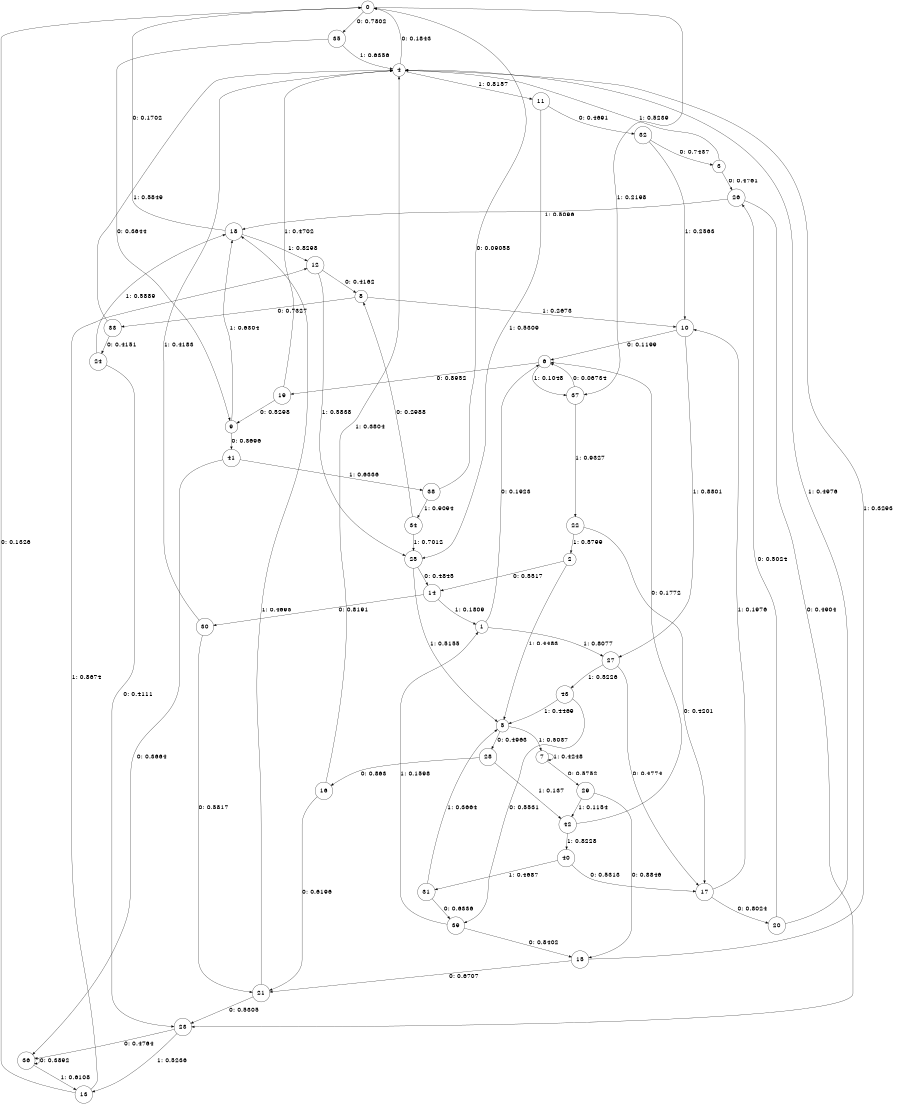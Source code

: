 digraph "ch1randomL8" {
size = "6,8.5";
ratio = "fill";
node [shape = circle];
node [fontsize = 24];
edge [fontsize = 24];
0 -> 35 [label = "0: 0.7802   "];
0 -> 37 [label = "1: 0.2198   "];
1 -> 6 [label = "0: 0.1923   "];
1 -> 27 [label = "1: 0.8077   "];
2 -> 14 [label = "0: 0.5517   "];
2 -> 5 [label = "1: 0.4483   "];
3 -> 26 [label = "0: 0.4761   "];
3 -> 4 [label = "1: 0.5239   "];
4 -> 0 [label = "0: 0.1843   "];
4 -> 11 [label = "1: 0.8157   "];
5 -> 28 [label = "0: 0.4963   "];
5 -> 7 [label = "1: 0.5037   "];
6 -> 19 [label = "0: 0.8952   "];
6 -> 37 [label = "1: 0.1048   "];
7 -> 29 [label = "0: 0.5752   "];
7 -> 7 [label = "1: 0.4248   "];
8 -> 33 [label = "0: 0.7327   "];
8 -> 10 [label = "1: 0.2673   "];
9 -> 41 [label = "0: 0.3696   "];
9 -> 18 [label = "1: 0.6304   "];
10 -> 6 [label = "0: 0.1199   "];
10 -> 27 [label = "1: 0.8801   "];
11 -> 32 [label = "0: 0.4691   "];
11 -> 25 [label = "1: 0.5309   "];
12 -> 8 [label = "0: 0.4162   "];
12 -> 25 [label = "1: 0.5838   "];
13 -> 0 [label = "0: 0.1326   "];
13 -> 12 [label = "1: 0.8674   "];
14 -> 30 [label = "0: 0.8191   "];
14 -> 1 [label = "1: 0.1809   "];
15 -> 21 [label = "0: 0.6707   "];
15 -> 4 [label = "1: 0.3293   "];
16 -> 21 [label = "0: 0.6196   "];
16 -> 4 [label = "1: 0.3804   "];
17 -> 20 [label = "0: 0.8024   "];
17 -> 10 [label = "1: 0.1976   "];
18 -> 0 [label = "0: 0.1702   "];
18 -> 12 [label = "1: 0.8298   "];
19 -> 9 [label = "0: 0.5298   "];
19 -> 4 [label = "1: 0.4702   "];
20 -> 26 [label = "0: 0.5024   "];
20 -> 4 [label = "1: 0.4976   "];
21 -> 23 [label = "0: 0.5305   "];
21 -> 18 [label = "1: 0.4695   "];
22 -> 17 [label = "0: 0.4201   "];
22 -> 2 [label = "1: 0.5799   "];
23 -> 36 [label = "0: 0.4764   "];
23 -> 13 [label = "1: 0.5236   "];
24 -> 23 [label = "0: 0.4111   "];
24 -> 18 [label = "1: 0.5889   "];
25 -> 14 [label = "0: 0.4845   "];
25 -> 5 [label = "1: 0.5155   "];
26 -> 23 [label = "0: 0.4904   "];
26 -> 18 [label = "1: 0.5096   "];
27 -> 17 [label = "0: 0.4774   "];
27 -> 43 [label = "1: 0.5226   "];
28 -> 16 [label = "0: 0.863    "];
28 -> 42 [label = "1: 0.137    "];
29 -> 15 [label = "0: 0.8846   "];
29 -> 42 [label = "1: 0.1154   "];
30 -> 21 [label = "0: 0.5817   "];
30 -> 4 [label = "1: 0.4183   "];
31 -> 39 [label = "0: 0.6336   "];
31 -> 5 [label = "1: 0.3664   "];
32 -> 3 [label = "0: 0.7437   "];
32 -> 10 [label = "1: 0.2563   "];
33 -> 24 [label = "0: 0.4151   "];
33 -> 4 [label = "1: 0.5849   "];
34 -> 8 [label = "0: 0.2988   "];
34 -> 25 [label = "1: 0.7012   "];
35 -> 9 [label = "0: 0.3644   "];
35 -> 4 [label = "1: 0.6356   "];
36 -> 36 [label = "0: 0.3892   "];
36 -> 13 [label = "1: 0.6108   "];
37 -> 6 [label = "0: 0.06734  "];
37 -> 22 [label = "1: 0.9327   "];
38 -> 0 [label = "0: 0.09058  "];
38 -> 34 [label = "1: 0.9094   "];
39 -> 15 [label = "0: 0.8402   "];
39 -> 1 [label = "1: 0.1598   "];
40 -> 17 [label = "0: 0.5313   "];
40 -> 31 [label = "1: 0.4687   "];
41 -> 36 [label = "0: 0.3664   "];
41 -> 38 [label = "1: 0.6336   "];
42 -> 6 [label = "0: 0.1772   "];
42 -> 40 [label = "1: 0.8228   "];
43 -> 39 [label = "0: 0.5531   "];
43 -> 5 [label = "1: 0.4469   "];
}